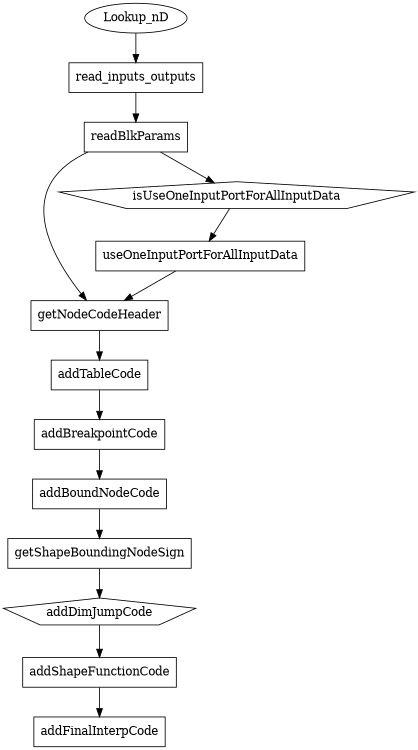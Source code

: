 digraph Lookup_nD {
        rankdir=UD;
        size="8,5"
        node [shape = polygon, sides=5];
        Lookup_nD [shape=ellipse];
        addTableCode [shape=box];
        addBreakpointCode [shape=box];
        read_inputs_outputs [shape=box];
        readBlkParams [shape=box];
        useOneInputPortForAllInputData [shape=box];
        getNodeCodeHeader  [shape=box];
        addBoundNodeCode  [shape=box];
        getShapeBoundingNodeSign  [shape=box];
        addShapeFunctionCode  [shape=box];
        addFinalInterpCode  [shape=box];


        Lookup_nD -> read_inputs_outputs 
        read_inputs_outputs -> readBlkParams 
        readBlkParams -> isUseOneInputPortForAllInputData
        isUseOneInputPortForAllInputData -> useOneInputPortForAllInputData
        useOneInputPortForAllInputData -> getNodeCodeHeader
        readBlkParams -> getNodeCodeHeader 
        getNodeCodeHeader -> addTableCode
        addTableCode -> addBreakpointCode
        addBreakpointCode -> addBoundNodeCode
        addBoundNodeCode -> getShapeBoundingNodeSign
        getShapeBoundingNodeSign -> addDimJumpCode
        addDimJumpCode -> addShapeFunctionCode
        addShapeFunctionCode -> addFinalInterpCode

}
